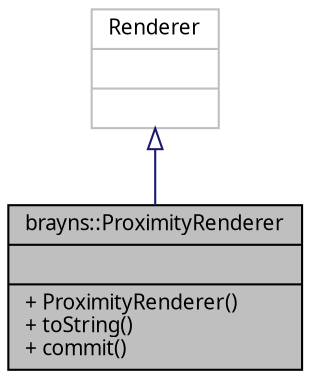 digraph "brayns::ProximityRenderer"
{
  edge [fontname="Sans",fontsize="10",labelfontname="Sans",labelfontsize="10"];
  node [fontname="Sans",fontsize="10",shape=record];
  Node1 [label="{brayns::ProximityRenderer\n||+ ProximityRenderer()\l+ toString()\l+ commit()\l}",height=0.2,width=0.4,color="black", fillcolor="grey75", style="filled" fontcolor="black"];
  Node2 -> Node1 [dir="back",color="midnightblue",fontsize="10",style="solid",arrowtail="onormal",fontname="Sans"];
  Node2 [label="{Renderer\n||}",height=0.2,width=0.4,color="grey75", fillcolor="white", style="filled"];
}
